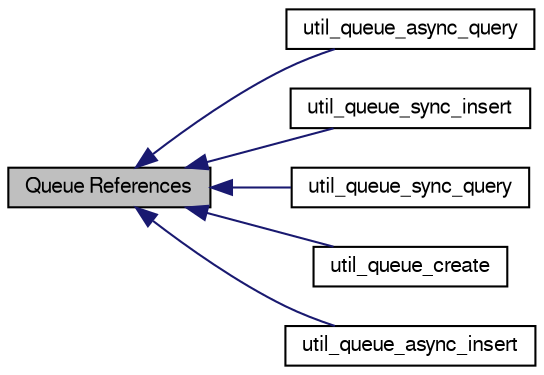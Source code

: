 digraph structs
{
  edge [fontname="FreeSans",fontsize="10",labelfontname="FreeSans",labelfontsize="10"];
  node [fontname="FreeSans",fontsize="10",shape=record];
  rankdir=LR;
  Node3 [label="util_queue_async_query",height=0.2,width=0.4,color="black", fillcolor="white", style="filled",URL="$group__util__queue__async__query.html"];
  Node4 [label="util_queue_sync_insert",height=0.2,width=0.4,color="black", fillcolor="white", style="filled",URL="$group__util__queue__sync__insert.html"];
  Node5 [label="util_queue_sync_query",height=0.2,width=0.4,color="black", fillcolor="white", style="filled",URL="$group__util__queue__sync__query.html"];
  Node1 [label="util_queue_create",height=0.2,width=0.4,color="black", fillcolor="white", style="filled",URL="$group__util__queue__create.html"];
  Node0 [label="Queue References",height=0.2,width=0.4,color="black", fillcolor="grey75", style="filled" fontcolor="black"];
  Node2 [label="util_queue_async_insert",height=0.2,width=0.4,color="black", fillcolor="white", style="filled",URL="$group__util__queue__async__insert.html"];
  Node0->Node1 [shape=plaintext, color="midnightblue", dir="back", style="solid"];
  Node0->Node2 [shape=plaintext, color="midnightblue", dir="back", style="solid"];
  Node0->Node3 [shape=plaintext, color="midnightblue", dir="back", style="solid"];
  Node0->Node4 [shape=plaintext, color="midnightblue", dir="back", style="solid"];
  Node0->Node5 [shape=plaintext, color="midnightblue", dir="back", style="solid"];
}
